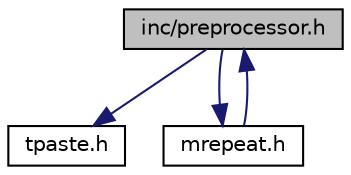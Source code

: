 digraph "inc/preprocessor.h"
{
  edge [fontname="Helvetica",fontsize="10",labelfontname="Helvetica",labelfontsize="10"];
  node [fontname="Helvetica",fontsize="10",shape=record];
  Node1 [label="inc/preprocessor.h",height=0.2,width=0.4,color="black", fillcolor="grey75", style="filled", fontcolor="black"];
  Node1 -> Node2 [color="midnightblue",fontsize="10",style="solid",fontname="Helvetica"];
  Node2 [label="tpaste.h",height=0.2,width=0.4,color="black", fillcolor="white", style="filled",URL="$tpaste_8h.html"];
  Node1 -> Node3 [color="midnightblue",fontsize="10",style="solid",fontname="Helvetica"];
  Node3 [label="mrepeat.h",height=0.2,width=0.4,color="black", fillcolor="white", style="filled",URL="$mrepeat_8h.html",tooltip="Definicion de instanciador de estructura de datos repetitiva horizontal. "];
  Node3 -> Node1 [color="midnightblue",fontsize="10",style="solid",fontname="Helvetica"];
}
